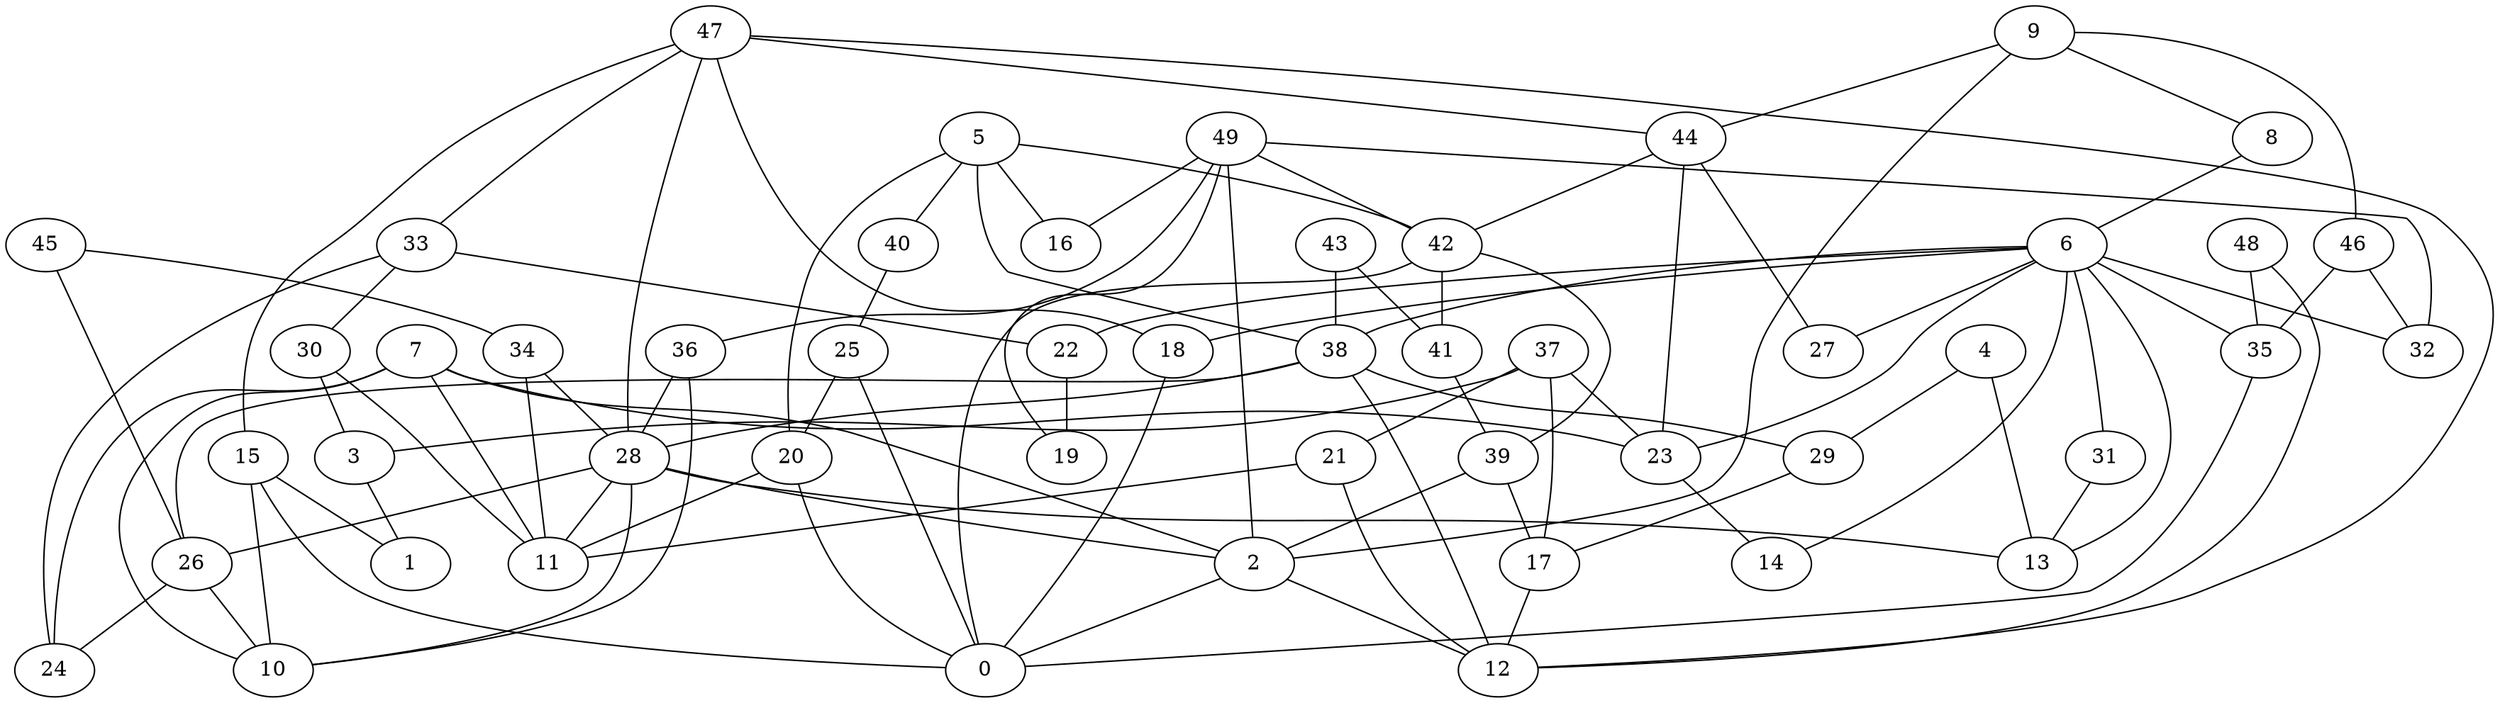 digraph GG_graph {

subgraph G_graph {
edge [color = black]
"22" -> "19" [dir = none]
"26" -> "24" [dir = none]
"26" -> "10" [dir = none]
"35" -> "0" [dir = none]
"46" -> "32" [dir = none]
"46" -> "35" [dir = none]
"34" -> "11" [dir = none]
"34" -> "28" [dir = none]
"5" -> "38" [dir = none]
"5" -> "42" [dir = none]
"5" -> "20" [dir = none]
"5" -> "40" [dir = none]
"5" -> "16" [dir = none]
"44" -> "23" [dir = none]
"44" -> "27" [dir = none]
"44" -> "42" [dir = none]
"48" -> "35" [dir = none]
"48" -> "12" [dir = none]
"47" -> "28" [dir = none]
"47" -> "18" [dir = none]
"47" -> "12" [dir = none]
"47" -> "33" [dir = none]
"47" -> "44" [dir = none]
"18" -> "0" [dir = none]
"36" -> "28" [dir = none]
"36" -> "10" [dir = none]
"9" -> "2" [dir = none]
"9" -> "46" [dir = none]
"9" -> "44" [dir = none]
"9" -> "8" [dir = none]
"8" -> "6" [dir = none]
"38" -> "29" [dir = none]
"38" -> "12" [dir = none]
"38" -> "28" [dir = none]
"38" -> "26" [dir = none]
"33" -> "30" [dir = none]
"33" -> "22" [dir = none]
"33" -> "24" [dir = none]
"15" -> "10" [dir = none]
"15" -> "0" [dir = none]
"15" -> "1" [dir = none]
"29" -> "17" [dir = none]
"4" -> "13" [dir = none]
"4" -> "29" [dir = none]
"40" -> "25" [dir = none]
"17" -> "12" [dir = none]
"7" -> "10" [dir = none]
"7" -> "23" [dir = none]
"7" -> "2" [dir = none]
"7" -> "11" [dir = none]
"7" -> "24" [dir = none]
"41" -> "39" [dir = none]
"28" -> "13" [dir = none]
"28" -> "26" [dir = none]
"28" -> "2" [dir = none]
"28" -> "11" [dir = none]
"28" -> "10" [dir = none]
"31" -> "13" [dir = none]
"42" -> "0" [dir = none]
"42" -> "39" [dir = none]
"42" -> "41" [dir = none]
"49" -> "16" [dir = none]
"49" -> "32" [dir = none]
"49" -> "42" [dir = none]
"49" -> "36" [dir = none]
"49" -> "2" [dir = none]
"49" -> "19" [dir = none]
"43" -> "41" [dir = none]
"43" -> "38" [dir = none]
"2" -> "12" [dir = none]
"2" -> "0" [dir = none]
"25" -> "0" [dir = none]
"25" -> "20" [dir = none]
"20" -> "0" [dir = none]
"20" -> "11" [dir = none]
"37" -> "17" [dir = none]
"37" -> "23" [dir = none]
"37" -> "21" [dir = none]
"37" -> "3" [dir = none]
"45" -> "26" [dir = none]
"45" -> "34" [dir = none]
"6" -> "35" [dir = none]
"6" -> "23" [dir = none]
"6" -> "22" [dir = none]
"6" -> "18" [dir = none]
"6" -> "32" [dir = none]
"6" -> "38" [dir = none]
"6" -> "14" [dir = none]
"6" -> "31" [dir = none]
"6" -> "27" [dir = none]
"6" -> "13" [dir = none]
"30" -> "3" [dir = none]
"30" -> "11" [dir = none]
"3" -> "1" [dir = none]
"21" -> "12" [dir = none]
"23" -> "14" [dir = none]
"39" -> "17" [dir = none]
"39" -> "2" [dir = none]
"47" -> "15" [dir = none]
"21" -> "11" [dir = none]
}

}
